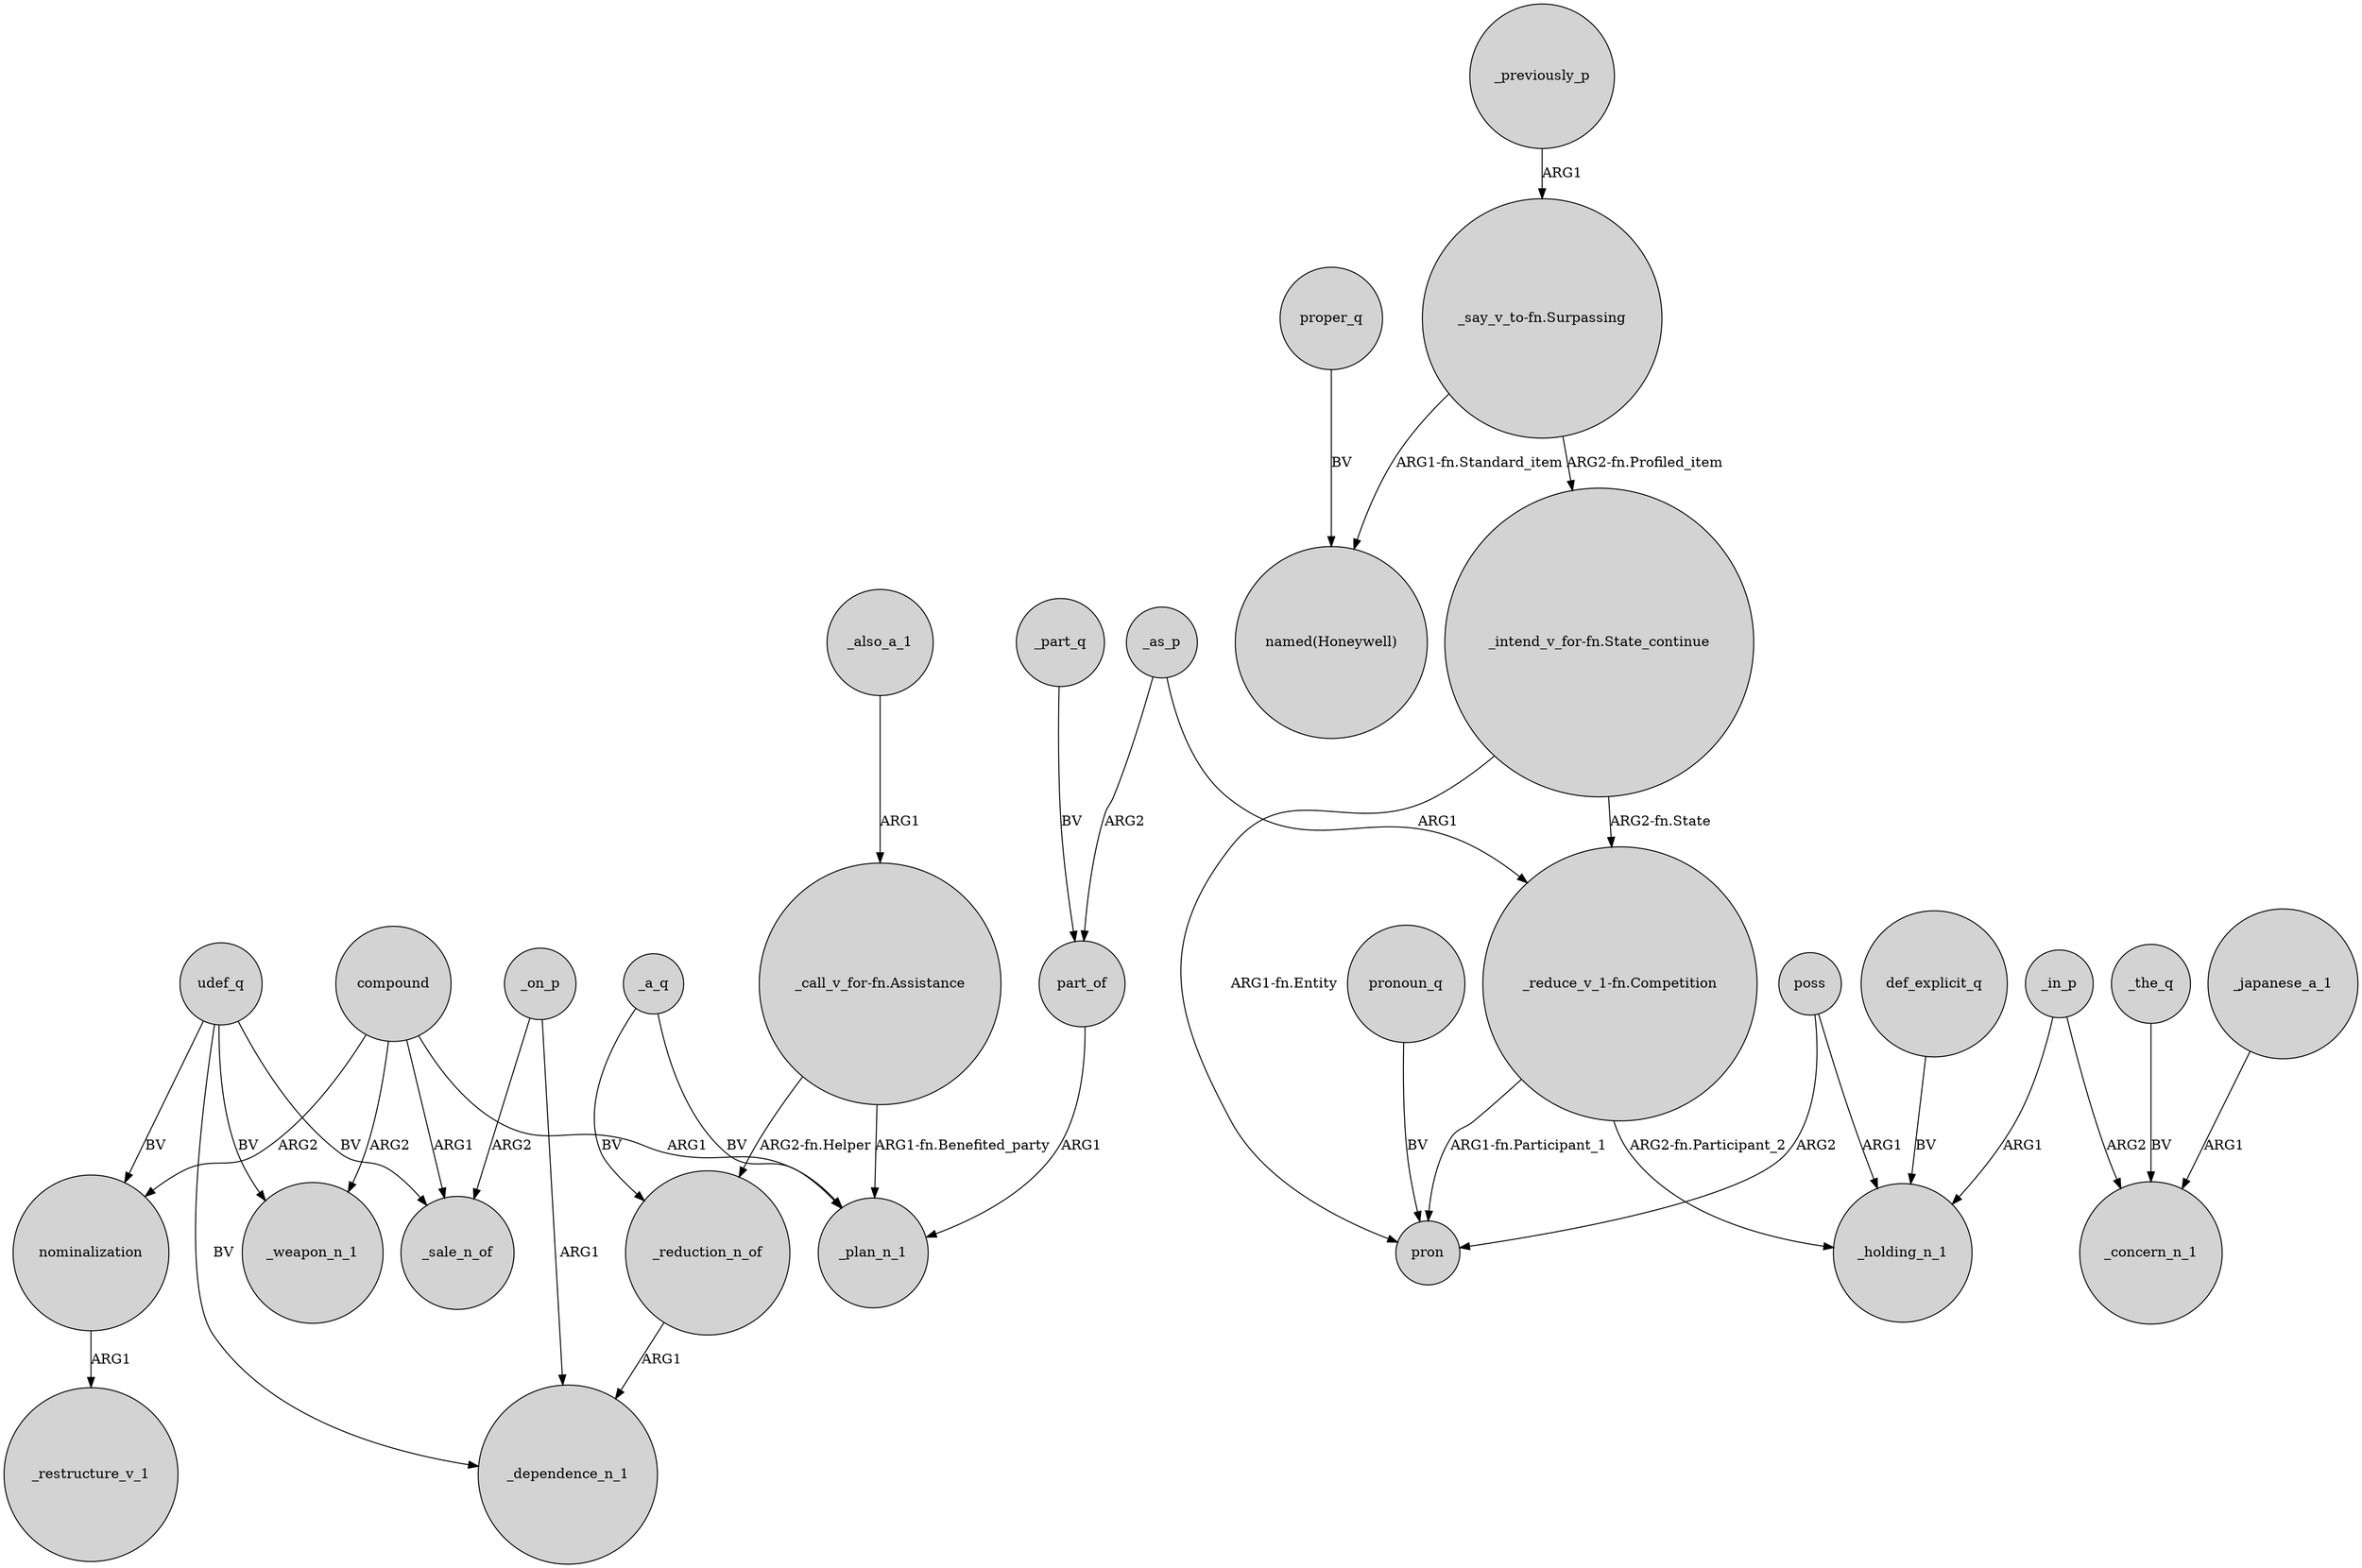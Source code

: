 digraph {
	node [shape=circle style=filled]
	udef_q -> _weapon_n_1 [label=BV]
	compound -> _weapon_n_1 [label=ARG2]
	"_say_v_to-fn.Surpassing" -> "named(Honeywell)" [label="ARG1-fn.Standard_item"]
	_as_p -> part_of [label=ARG2]
	"_call_v_for-fn.Assistance" -> _reduction_n_of [label="ARG2-fn.Helper"]
	_on_p -> _sale_n_of [label=ARG2]
	_japanese_a_1 -> _concern_n_1 [label=ARG1]
	_reduction_n_of -> _dependence_n_1 [label=ARG1]
	udef_q -> nominalization [label=BV]
	udef_q -> _sale_n_of [label=BV]
	"_say_v_to-fn.Surpassing" -> "_intend_v_for-fn.State_continue" [label="ARG2-fn.Profiled_item"]
	_the_q -> _concern_n_1 [label=BV]
	"_reduce_v_1-fn.Competition" -> pron [label="ARG1-fn.Participant_1"]
	proper_q -> "named(Honeywell)" [label=BV]
	compound -> nominalization [label=ARG2]
	pronoun_q -> pron [label=BV]
	_previously_p -> "_say_v_to-fn.Surpassing" [label=ARG1]
	poss -> pron [label=ARG2]
	"_intend_v_for-fn.State_continue" -> "_reduce_v_1-fn.Competition" [label="ARG2-fn.State"]
	_part_q -> part_of [label=BV]
	nominalization -> _restructure_v_1 [label=ARG1]
	part_of -> _plan_n_1 [label=ARG1]
	_a_q -> _plan_n_1 [label=BV]
	udef_q -> _dependence_n_1 [label=BV]
	"_reduce_v_1-fn.Competition" -> _holding_n_1 [label="ARG2-fn.Participant_2"]
	_as_p -> "_reduce_v_1-fn.Competition" [label=ARG1]
	_on_p -> _dependence_n_1 [label=ARG1]
	def_explicit_q -> _holding_n_1 [label=BV]
	_in_p -> _concern_n_1 [label=ARG2]
	poss -> _holding_n_1 [label=ARG1]
	_a_q -> _reduction_n_of [label=BV]
	"_intend_v_for-fn.State_continue" -> pron [label="ARG1-fn.Entity"]
	compound -> _plan_n_1 [label=ARG1]
	_in_p -> _holding_n_1 [label=ARG1]
	"_call_v_for-fn.Assistance" -> _plan_n_1 [label="ARG1-fn.Benefited_party"]
	_also_a_1 -> "_call_v_for-fn.Assistance" [label=ARG1]
	compound -> _sale_n_of [label=ARG1]
}
